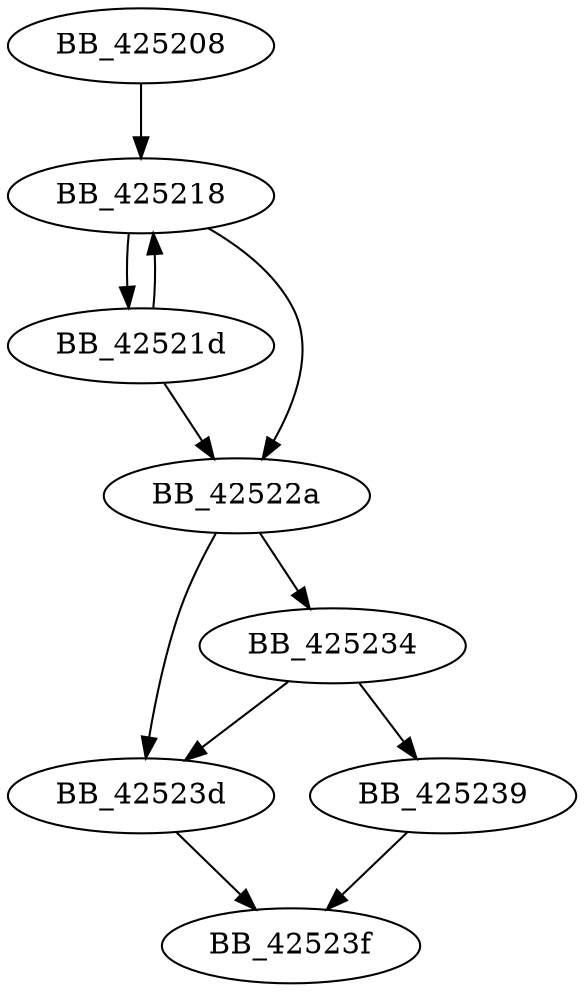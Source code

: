 DiGraph _siglookup{
BB_425208->BB_425218
BB_425218->BB_42521d
BB_425218->BB_42522a
BB_42521d->BB_425218
BB_42521d->BB_42522a
BB_42522a->BB_425234
BB_42522a->BB_42523d
BB_425234->BB_425239
BB_425234->BB_42523d
BB_425239->BB_42523f
BB_42523d->BB_42523f
}
